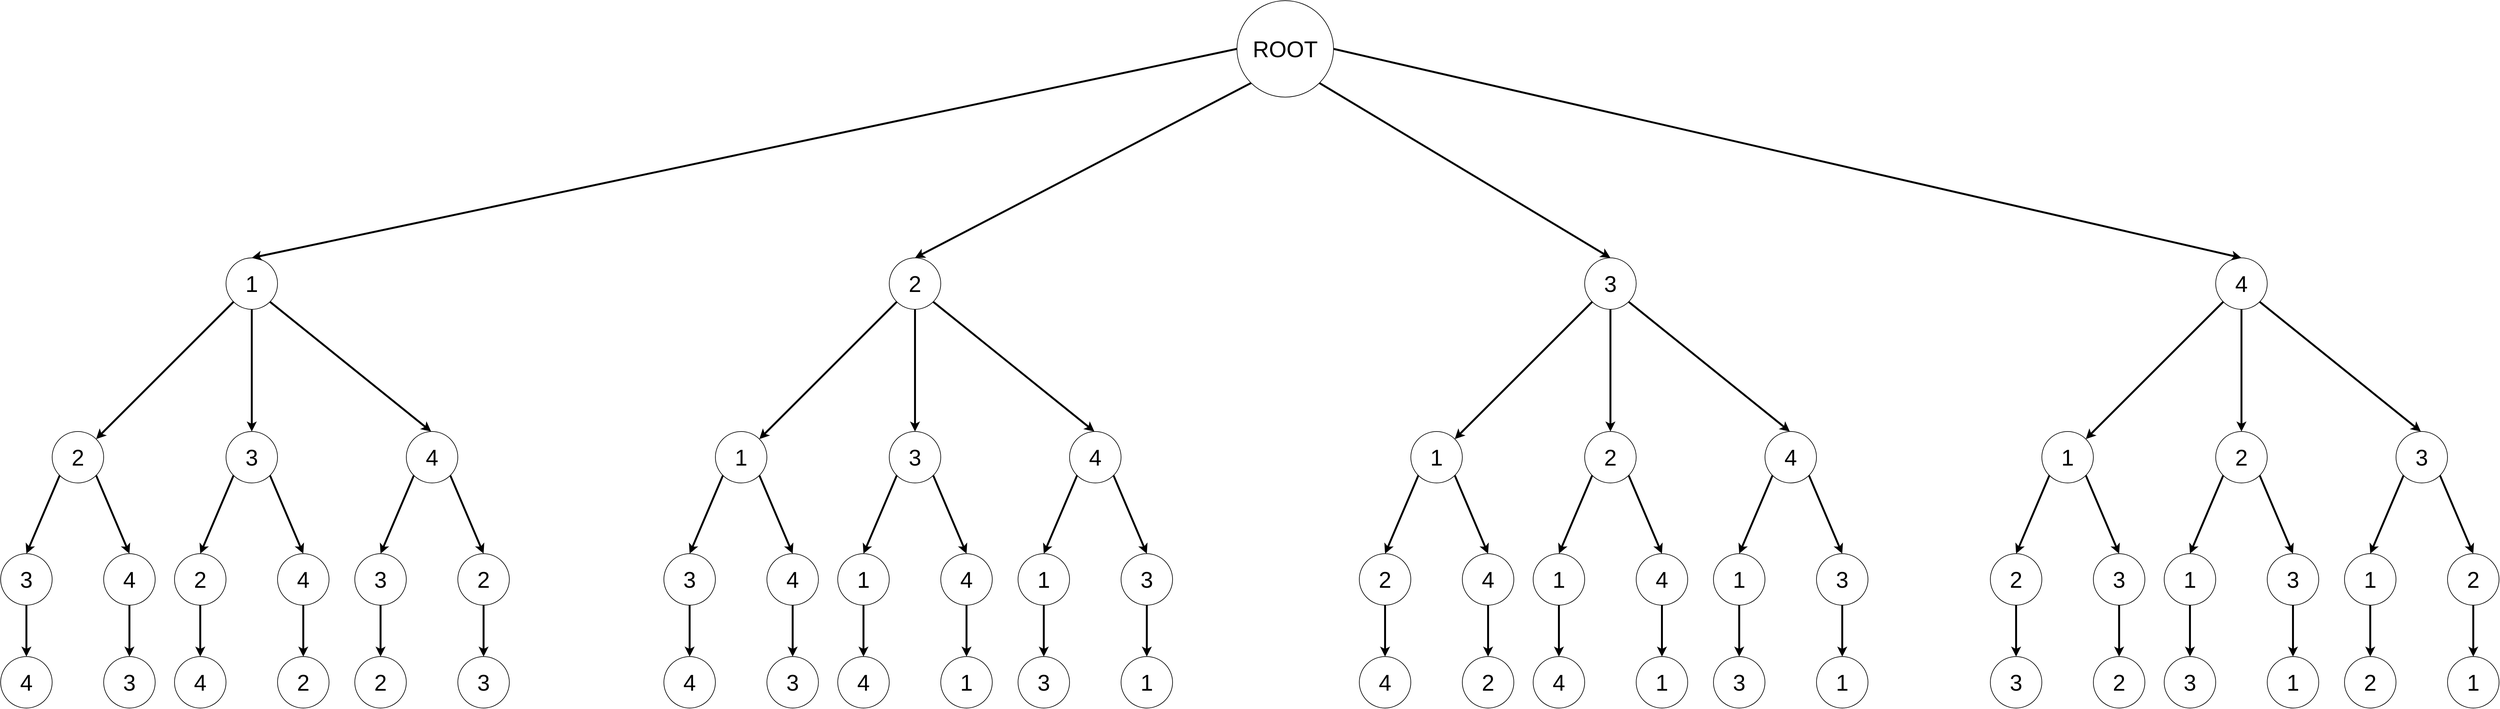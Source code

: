 <mxfile version="15.0.6" type="github">
  <diagram id="zNYDLqkDbU4kf4VKf8JR" name="Page-1">
    <mxGraphModel dx="3655" dy="2548" grid="1" gridSize="10" guides="1" tooltips="1" connect="1" arrows="1" fold="1" page="1" pageScale="1" pageWidth="850" pageHeight="1100" math="0" shadow="0">
      <root>
        <mxCell id="0" />
        <mxCell id="1" parent="0" />
        <mxCell id="mJbxCkgHBfYPzWmktXoz-1" value="&lt;font style=&quot;font-size: 35px;&quot;&gt;ROOT&lt;/font&gt;" style="ellipse;whiteSpace=wrap;html=1;aspect=fixed;fontSize=35;fontStyle=0" vertex="1" parent="1">
          <mxGeometry x="330" y="-150" width="150" height="150" as="geometry" />
        </mxCell>
        <mxCell id="mJbxCkgHBfYPzWmktXoz-2" value="1" style="ellipse;whiteSpace=wrap;html=1;aspect=fixed;fontSize=35;fontStyle=0" vertex="1" parent="1">
          <mxGeometry x="-1240" y="250" width="80" height="80" as="geometry" />
        </mxCell>
        <mxCell id="mJbxCkgHBfYPzWmktXoz-22" value="2" style="ellipse;whiteSpace=wrap;html=1;aspect=fixed;fontSize=35;fontStyle=0" vertex="1" parent="1">
          <mxGeometry x="-1510" y="520" width="80" height="80" as="geometry" />
        </mxCell>
        <mxCell id="mJbxCkgHBfYPzWmktXoz-30" value="" style="endArrow=classic;html=1;strokeColor=#000000;strokeWidth=3;entryX=1;entryY=0;entryDx=0;entryDy=0;exitX=0;exitY=1;exitDx=0;exitDy=0;fontStyle=0" edge="1" parent="1" source="mJbxCkgHBfYPzWmktXoz-2" target="mJbxCkgHBfYPzWmktXoz-22">
          <mxGeometry width="50" height="50" relative="1" as="geometry">
            <mxPoint x="-1200" y="330" as="sourcePoint" />
            <mxPoint x="-1260" y="350" as="targetPoint" />
          </mxGeometry>
        </mxCell>
        <mxCell id="mJbxCkgHBfYPzWmktXoz-211" value="" style="edgeStyle=orthogonalEdgeStyle;rounded=0;sketch=0;jumpStyle=none;orthogonalLoop=1;jettySize=auto;html=1;fontSize=25;strokeColor=#000000;strokeWidth=3;fontStyle=0" edge="1" parent="1" source="mJbxCkgHBfYPzWmktXoz-106" target="mJbxCkgHBfYPzWmktXoz-210">
          <mxGeometry relative="1" as="geometry" />
        </mxCell>
        <mxCell id="mJbxCkgHBfYPzWmktXoz-106" value="3" style="ellipse;whiteSpace=wrap;html=1;aspect=fixed;fontSize=35;fontStyle=0" vertex="1" parent="1">
          <mxGeometry x="-1590" y="710" width="80" height="80" as="geometry" />
        </mxCell>
        <mxCell id="mJbxCkgHBfYPzWmktXoz-213" value="" style="edgeStyle=orthogonalEdgeStyle;rounded=0;sketch=0;jumpStyle=none;orthogonalLoop=1;jettySize=auto;html=1;fontSize=25;strokeColor=#000000;strokeWidth=3;fontStyle=0" edge="1" parent="1" source="mJbxCkgHBfYPzWmktXoz-107" target="mJbxCkgHBfYPzWmktXoz-212">
          <mxGeometry relative="1" as="geometry" />
        </mxCell>
        <mxCell id="mJbxCkgHBfYPzWmktXoz-107" value="4" style="ellipse;whiteSpace=wrap;html=1;aspect=fixed;fontSize=35;fontStyle=0" vertex="1" parent="1">
          <mxGeometry x="-1430" y="710" width="80" height="80" as="geometry" />
        </mxCell>
        <mxCell id="mJbxCkgHBfYPzWmktXoz-108" value="" style="endArrow=classic;html=1;strokeColor=#000000;strokeWidth=3;entryX=0.5;entryY=0;entryDx=0;entryDy=0;exitX=0;exitY=1;exitDx=0;exitDy=0;fontStyle=0" edge="1" parent="1" source="mJbxCkgHBfYPzWmktXoz-22" target="mJbxCkgHBfYPzWmktXoz-106">
          <mxGeometry width="50" height="50" relative="1" as="geometry">
            <mxPoint x="-1178.284" y="328.284" as="sourcePoint" />
            <mxPoint x="-1431.716" y="541.716" as="targetPoint" />
          </mxGeometry>
        </mxCell>
        <mxCell id="mJbxCkgHBfYPzWmktXoz-109" value="" style="endArrow=classic;html=1;strokeColor=#000000;strokeWidth=3;entryX=0.5;entryY=0;entryDx=0;entryDy=0;exitX=1;exitY=1;exitDx=0;exitDy=0;fontStyle=0" edge="1" parent="1" source="mJbxCkgHBfYPzWmktXoz-22">
          <mxGeometry width="50" height="50" relative="1" as="geometry">
            <mxPoint x="-1338.284" y="588.284" as="sourcePoint" />
            <mxPoint x="-1390" y="710" as="targetPoint" />
          </mxGeometry>
        </mxCell>
        <mxCell id="mJbxCkgHBfYPzWmktXoz-111" value="3" style="ellipse;whiteSpace=wrap;html=1;aspect=fixed;fontSize=35;fontStyle=0" vertex="1" parent="1">
          <mxGeometry x="-1240" y="520" width="80" height="80" as="geometry" />
        </mxCell>
        <mxCell id="mJbxCkgHBfYPzWmktXoz-215" value="" style="edgeStyle=orthogonalEdgeStyle;rounded=0;sketch=0;jumpStyle=none;orthogonalLoop=1;jettySize=auto;html=1;fontSize=25;strokeColor=#000000;strokeWidth=3;fontStyle=0" edge="1" parent="1" source="mJbxCkgHBfYPzWmktXoz-112" target="mJbxCkgHBfYPzWmktXoz-214">
          <mxGeometry relative="1" as="geometry" />
        </mxCell>
        <mxCell id="mJbxCkgHBfYPzWmktXoz-112" value="2" style="ellipse;whiteSpace=wrap;html=1;aspect=fixed;fontSize=35;fontStyle=0" vertex="1" parent="1">
          <mxGeometry x="-1320" y="710" width="80" height="80" as="geometry" />
        </mxCell>
        <mxCell id="mJbxCkgHBfYPzWmktXoz-217" value="" style="edgeStyle=orthogonalEdgeStyle;rounded=0;sketch=0;jumpStyle=none;orthogonalLoop=1;jettySize=auto;html=1;fontSize=25;strokeColor=#000000;strokeWidth=3;fontStyle=0" edge="1" parent="1" source="mJbxCkgHBfYPzWmktXoz-113" target="mJbxCkgHBfYPzWmktXoz-216">
          <mxGeometry relative="1" as="geometry" />
        </mxCell>
        <mxCell id="mJbxCkgHBfYPzWmktXoz-113" value="4" style="ellipse;whiteSpace=wrap;html=1;aspect=fixed;fontSize=35;fontStyle=0" vertex="1" parent="1">
          <mxGeometry x="-1160" y="710" width="80" height="80" as="geometry" />
        </mxCell>
        <mxCell id="mJbxCkgHBfYPzWmktXoz-114" value="" style="endArrow=classic;html=1;strokeColor=#000000;strokeWidth=3;entryX=0.5;entryY=0;entryDx=0;entryDy=0;exitX=0;exitY=1;exitDx=0;exitDy=0;fontStyle=0" edge="1" parent="1" source="mJbxCkgHBfYPzWmktXoz-111" target="mJbxCkgHBfYPzWmktXoz-112">
          <mxGeometry width="50" height="50" relative="1" as="geometry">
            <mxPoint x="-908.284" y="328.284" as="sourcePoint" />
            <mxPoint x="-1161.716" y="541.716" as="targetPoint" />
          </mxGeometry>
        </mxCell>
        <mxCell id="mJbxCkgHBfYPzWmktXoz-115" value="" style="endArrow=classic;html=1;strokeColor=#000000;strokeWidth=3;entryX=0.5;entryY=0;entryDx=0;entryDy=0;exitX=1;exitY=1;exitDx=0;exitDy=0;fontStyle=0" edge="1" parent="1" source="mJbxCkgHBfYPzWmktXoz-111">
          <mxGeometry width="50" height="50" relative="1" as="geometry">
            <mxPoint x="-1068.284" y="588.284" as="sourcePoint" />
            <mxPoint x="-1120" y="710" as="targetPoint" />
          </mxGeometry>
        </mxCell>
        <mxCell id="mJbxCkgHBfYPzWmktXoz-116" value="4" style="ellipse;whiteSpace=wrap;html=1;aspect=fixed;fontSize=35;fontStyle=0" vertex="1" parent="1">
          <mxGeometry x="-960" y="520" width="80" height="80" as="geometry" />
        </mxCell>
        <mxCell id="mJbxCkgHBfYPzWmktXoz-219" value="" style="edgeStyle=orthogonalEdgeStyle;rounded=0;sketch=0;jumpStyle=none;orthogonalLoop=1;jettySize=auto;html=1;fontSize=25;strokeColor=#000000;strokeWidth=3;fontStyle=0" edge="1" parent="1" source="mJbxCkgHBfYPzWmktXoz-117" target="mJbxCkgHBfYPzWmktXoz-218">
          <mxGeometry relative="1" as="geometry" />
        </mxCell>
        <mxCell id="mJbxCkgHBfYPzWmktXoz-117" value="3" style="ellipse;whiteSpace=wrap;html=1;aspect=fixed;fontSize=35;fontStyle=0" vertex="1" parent="1">
          <mxGeometry x="-1040" y="710" width="80" height="80" as="geometry" />
        </mxCell>
        <mxCell id="mJbxCkgHBfYPzWmktXoz-221" value="" style="edgeStyle=orthogonalEdgeStyle;rounded=0;sketch=0;jumpStyle=none;orthogonalLoop=1;jettySize=auto;html=1;fontSize=25;strokeColor=#000000;strokeWidth=3;fontStyle=0" edge="1" parent="1" source="mJbxCkgHBfYPzWmktXoz-118" target="mJbxCkgHBfYPzWmktXoz-220">
          <mxGeometry relative="1" as="geometry" />
        </mxCell>
        <mxCell id="mJbxCkgHBfYPzWmktXoz-118" value="2" style="ellipse;whiteSpace=wrap;html=1;aspect=fixed;fontSize=35;fontStyle=0" vertex="1" parent="1">
          <mxGeometry x="-880" y="710" width="80" height="80" as="geometry" />
        </mxCell>
        <mxCell id="mJbxCkgHBfYPzWmktXoz-119" value="" style="endArrow=classic;html=1;strokeColor=#000000;strokeWidth=3;entryX=0.5;entryY=0;entryDx=0;entryDy=0;exitX=0;exitY=1;exitDx=0;exitDy=0;fontStyle=0" edge="1" parent="1" source="mJbxCkgHBfYPzWmktXoz-116" target="mJbxCkgHBfYPzWmktXoz-117">
          <mxGeometry width="50" height="50" relative="1" as="geometry">
            <mxPoint x="-628.284" y="328.284" as="sourcePoint" />
            <mxPoint x="-881.716" y="541.716" as="targetPoint" />
          </mxGeometry>
        </mxCell>
        <mxCell id="mJbxCkgHBfYPzWmktXoz-120" value="" style="endArrow=classic;html=1;strokeColor=#000000;strokeWidth=3;entryX=0.5;entryY=0;entryDx=0;entryDy=0;exitX=1;exitY=1;exitDx=0;exitDy=0;fontStyle=0" edge="1" parent="1" source="mJbxCkgHBfYPzWmktXoz-116">
          <mxGeometry width="50" height="50" relative="1" as="geometry">
            <mxPoint x="-788.284" y="588.284" as="sourcePoint" />
            <mxPoint x="-840" y="710" as="targetPoint" />
          </mxGeometry>
        </mxCell>
        <mxCell id="mJbxCkgHBfYPzWmktXoz-121" value="" style="endArrow=classic;html=1;strokeColor=#000000;strokeWidth=3;entryX=0.5;entryY=0;entryDx=0;entryDy=0;fontStyle=0" edge="1" parent="1" target="mJbxCkgHBfYPzWmktXoz-111">
          <mxGeometry width="50" height="50" relative="1" as="geometry">
            <mxPoint x="-1200" y="330" as="sourcePoint" />
            <mxPoint x="-1409.996" y="543.436" as="targetPoint" />
          </mxGeometry>
        </mxCell>
        <mxCell id="mJbxCkgHBfYPzWmktXoz-122" value="" style="endArrow=classic;html=1;strokeColor=#000000;strokeWidth=3;entryX=0.5;entryY=0;entryDx=0;entryDy=0;exitX=1;exitY=1;exitDx=0;exitDy=0;fontStyle=0" edge="1" parent="1" source="mJbxCkgHBfYPzWmktXoz-2">
          <mxGeometry width="50" height="50" relative="1" as="geometry">
            <mxPoint x="-921.43" y="330" as="sourcePoint" />
            <mxPoint x="-921.43" y="520" as="targetPoint" />
          </mxGeometry>
        </mxCell>
        <mxCell id="mJbxCkgHBfYPzWmktXoz-162" value="`" style="group;fontStyle=0;fontSize=35;" vertex="1" connectable="0" parent="1">
          <mxGeometry x="-560" y="250" width="790" height="540" as="geometry" />
        </mxCell>
        <mxCell id="mJbxCkgHBfYPzWmktXoz-143" value="2" style="ellipse;whiteSpace=wrap;html=1;aspect=fixed;fontSize=35;fontStyle=0" vertex="1" parent="mJbxCkgHBfYPzWmktXoz-162">
          <mxGeometry x="350" width="80" height="80" as="geometry" />
        </mxCell>
        <mxCell id="mJbxCkgHBfYPzWmktXoz-144" value="1" style="ellipse;whiteSpace=wrap;html=1;aspect=fixed;fontSize=35;fontStyle=0" vertex="1" parent="mJbxCkgHBfYPzWmktXoz-162">
          <mxGeometry x="80" y="270" width="80" height="80" as="geometry" />
        </mxCell>
        <mxCell id="mJbxCkgHBfYPzWmktXoz-145" value="" style="endArrow=classic;html=1;strokeColor=#000000;strokeWidth=3;entryX=1;entryY=0;entryDx=0;entryDy=0;exitX=0;exitY=1;exitDx=0;exitDy=0;fontStyle=0" edge="1" parent="mJbxCkgHBfYPzWmktXoz-162" source="mJbxCkgHBfYPzWmktXoz-143" target="mJbxCkgHBfYPzWmktXoz-144">
          <mxGeometry width="50" height="50" relative="1" as="geometry">
            <mxPoint x="390" y="80" as="sourcePoint" />
            <mxPoint x="330" y="100" as="targetPoint" />
          </mxGeometry>
        </mxCell>
        <mxCell id="mJbxCkgHBfYPzWmktXoz-146" value="3" style="ellipse;whiteSpace=wrap;html=1;aspect=fixed;fontSize=35;fontStyle=0" vertex="1" parent="mJbxCkgHBfYPzWmktXoz-162">
          <mxGeometry y="460" width="80" height="80" as="geometry" />
        </mxCell>
        <mxCell id="mJbxCkgHBfYPzWmktXoz-147" value="4" style="ellipse;whiteSpace=wrap;html=1;aspect=fixed;fontSize=35;fontStyle=0" vertex="1" parent="mJbxCkgHBfYPzWmktXoz-162">
          <mxGeometry x="160" y="460" width="80" height="80" as="geometry" />
        </mxCell>
        <mxCell id="mJbxCkgHBfYPzWmktXoz-148" value="" style="endArrow=classic;html=1;strokeColor=#000000;strokeWidth=3;entryX=0.5;entryY=0;entryDx=0;entryDy=0;exitX=0;exitY=1;exitDx=0;exitDy=0;fontStyle=0" edge="1" parent="mJbxCkgHBfYPzWmktXoz-162" source="mJbxCkgHBfYPzWmktXoz-144" target="mJbxCkgHBfYPzWmktXoz-146">
          <mxGeometry width="50" height="50" relative="1" as="geometry">
            <mxPoint x="411.716" y="78.284" as="sourcePoint" />
            <mxPoint x="158.284" y="291.716" as="targetPoint" />
          </mxGeometry>
        </mxCell>
        <mxCell id="mJbxCkgHBfYPzWmktXoz-149" value="" style="endArrow=classic;html=1;strokeColor=#000000;strokeWidth=3;entryX=0.5;entryY=0;entryDx=0;entryDy=0;exitX=1;exitY=1;exitDx=0;exitDy=0;fontStyle=0" edge="1" parent="mJbxCkgHBfYPzWmktXoz-162" source="mJbxCkgHBfYPzWmktXoz-144">
          <mxGeometry width="50" height="50" relative="1" as="geometry">
            <mxPoint x="251.716" y="338.284" as="sourcePoint" />
            <mxPoint x="200" y="460" as="targetPoint" />
          </mxGeometry>
        </mxCell>
        <mxCell id="mJbxCkgHBfYPzWmktXoz-150" value="3" style="ellipse;whiteSpace=wrap;html=1;aspect=fixed;fontSize=35;fontStyle=0" vertex="1" parent="mJbxCkgHBfYPzWmktXoz-162">
          <mxGeometry x="350" y="270" width="80" height="80" as="geometry" />
        </mxCell>
        <mxCell id="mJbxCkgHBfYPzWmktXoz-151" value="1" style="ellipse;whiteSpace=wrap;html=1;aspect=fixed;fontSize=35;fontStyle=0" vertex="1" parent="mJbxCkgHBfYPzWmktXoz-162">
          <mxGeometry x="270" y="460" width="80" height="80" as="geometry" />
        </mxCell>
        <mxCell id="mJbxCkgHBfYPzWmktXoz-152" value="4" style="ellipse;whiteSpace=wrap;html=1;aspect=fixed;fontSize=35;fontStyle=0" vertex="1" parent="mJbxCkgHBfYPzWmktXoz-162">
          <mxGeometry x="430" y="460" width="80" height="80" as="geometry" />
        </mxCell>
        <mxCell id="mJbxCkgHBfYPzWmktXoz-153" value="" style="endArrow=classic;html=1;strokeColor=#000000;strokeWidth=3;entryX=0.5;entryY=0;entryDx=0;entryDy=0;exitX=0;exitY=1;exitDx=0;exitDy=0;fontStyle=0" edge="1" parent="mJbxCkgHBfYPzWmktXoz-162" source="mJbxCkgHBfYPzWmktXoz-150" target="mJbxCkgHBfYPzWmktXoz-151">
          <mxGeometry width="50" height="50" relative="1" as="geometry">
            <mxPoint x="681.716" y="78.284" as="sourcePoint" />
            <mxPoint x="428.284" y="291.716" as="targetPoint" />
          </mxGeometry>
        </mxCell>
        <mxCell id="mJbxCkgHBfYPzWmktXoz-154" value="" style="endArrow=classic;html=1;strokeColor=#000000;strokeWidth=3;entryX=0.5;entryY=0;entryDx=0;entryDy=0;exitX=1;exitY=1;exitDx=0;exitDy=0;fontStyle=0" edge="1" parent="mJbxCkgHBfYPzWmktXoz-162" source="mJbxCkgHBfYPzWmktXoz-150">
          <mxGeometry width="50" height="50" relative="1" as="geometry">
            <mxPoint x="521.716" y="338.284" as="sourcePoint" />
            <mxPoint x="470" y="460" as="targetPoint" />
          </mxGeometry>
        </mxCell>
        <mxCell id="mJbxCkgHBfYPzWmktXoz-155" value="4" style="ellipse;whiteSpace=wrap;html=1;aspect=fixed;fontSize=35;fontStyle=0" vertex="1" parent="mJbxCkgHBfYPzWmktXoz-162">
          <mxGeometry x="630" y="270" width="80" height="80" as="geometry" />
        </mxCell>
        <mxCell id="mJbxCkgHBfYPzWmktXoz-156" value="1" style="ellipse;whiteSpace=wrap;html=1;aspect=fixed;fontSize=35;fontStyle=0" vertex="1" parent="mJbxCkgHBfYPzWmktXoz-162">
          <mxGeometry x="550" y="460" width="80" height="80" as="geometry" />
        </mxCell>
        <mxCell id="mJbxCkgHBfYPzWmktXoz-157" value="3" style="ellipse;whiteSpace=wrap;html=1;aspect=fixed;fontSize=35;fontStyle=0" vertex="1" parent="mJbxCkgHBfYPzWmktXoz-162">
          <mxGeometry x="710" y="460" width="80" height="80" as="geometry" />
        </mxCell>
        <mxCell id="mJbxCkgHBfYPzWmktXoz-158" value="" style="endArrow=classic;html=1;strokeColor=#000000;strokeWidth=3;entryX=0.5;entryY=0;entryDx=0;entryDy=0;exitX=0;exitY=1;exitDx=0;exitDy=0;fontStyle=0" edge="1" parent="mJbxCkgHBfYPzWmktXoz-162" source="mJbxCkgHBfYPzWmktXoz-155" target="mJbxCkgHBfYPzWmktXoz-156">
          <mxGeometry width="50" height="50" relative="1" as="geometry">
            <mxPoint x="961.716" y="78.284" as="sourcePoint" />
            <mxPoint x="708.284" y="291.716" as="targetPoint" />
          </mxGeometry>
        </mxCell>
        <mxCell id="mJbxCkgHBfYPzWmktXoz-159" value="" style="endArrow=classic;html=1;strokeColor=#000000;strokeWidth=3;entryX=0.5;entryY=0;entryDx=0;entryDy=0;exitX=1;exitY=1;exitDx=0;exitDy=0;fontStyle=0" edge="1" parent="mJbxCkgHBfYPzWmktXoz-162" source="mJbxCkgHBfYPzWmktXoz-155">
          <mxGeometry width="50" height="50" relative="1" as="geometry">
            <mxPoint x="801.716" y="338.284" as="sourcePoint" />
            <mxPoint x="750" y="460" as="targetPoint" />
          </mxGeometry>
        </mxCell>
        <mxCell id="mJbxCkgHBfYPzWmktXoz-160" value="" style="endArrow=classic;html=1;strokeColor=#000000;strokeWidth=3;entryX=0.5;entryY=0;entryDx=0;entryDy=0;fontStyle=0" edge="1" parent="mJbxCkgHBfYPzWmktXoz-162" target="mJbxCkgHBfYPzWmktXoz-150">
          <mxGeometry width="50" height="50" relative="1" as="geometry">
            <mxPoint x="390" y="80" as="sourcePoint" />
            <mxPoint x="180.004" y="293.436" as="targetPoint" />
          </mxGeometry>
        </mxCell>
        <mxCell id="mJbxCkgHBfYPzWmktXoz-161" value="" style="endArrow=classic;html=1;strokeColor=#000000;strokeWidth=3;entryX=0.5;entryY=0;entryDx=0;entryDy=0;exitX=1;exitY=1;exitDx=0;exitDy=0;fontStyle=0" edge="1" parent="mJbxCkgHBfYPzWmktXoz-162" source="mJbxCkgHBfYPzWmktXoz-143">
          <mxGeometry width="50" height="50" relative="1" as="geometry">
            <mxPoint x="668.57" y="80" as="sourcePoint" />
            <mxPoint x="668.57" y="270" as="targetPoint" />
          </mxGeometry>
        </mxCell>
        <mxCell id="mJbxCkgHBfYPzWmktXoz-203" value="" style="group;fontSize=35;fontStyle=0" vertex="1" connectable="0" parent="1">
          <mxGeometry x="520" y="250" width="1770" height="540" as="geometry" />
        </mxCell>
        <mxCell id="mJbxCkgHBfYPzWmktXoz-164" value="3" style="ellipse;whiteSpace=wrap;html=1;aspect=fixed;fontSize=35;fontStyle=0" vertex="1" parent="mJbxCkgHBfYPzWmktXoz-203">
          <mxGeometry x="350" width="80" height="80" as="geometry" />
        </mxCell>
        <mxCell id="mJbxCkgHBfYPzWmktXoz-165" value="1" style="ellipse;whiteSpace=wrap;html=1;aspect=fixed;fontSize=35;fontStyle=0" vertex="1" parent="mJbxCkgHBfYPzWmktXoz-203">
          <mxGeometry x="80" y="270" width="80" height="80" as="geometry" />
        </mxCell>
        <mxCell id="mJbxCkgHBfYPzWmktXoz-166" value="" style="endArrow=classic;html=1;strokeColor=#000000;strokeWidth=3;entryX=1;entryY=0;entryDx=0;entryDy=0;exitX=0;exitY=1;exitDx=0;exitDy=0;fontStyle=0" edge="1" parent="mJbxCkgHBfYPzWmktXoz-203" source="mJbxCkgHBfYPzWmktXoz-164" target="mJbxCkgHBfYPzWmktXoz-165">
          <mxGeometry width="50" height="50" relative="1" as="geometry">
            <mxPoint x="390" y="80" as="sourcePoint" />
            <mxPoint x="330" y="100" as="targetPoint" />
          </mxGeometry>
        </mxCell>
        <mxCell id="mJbxCkgHBfYPzWmktXoz-167" value="2" style="ellipse;whiteSpace=wrap;html=1;aspect=fixed;fontSize=35;fontStyle=0" vertex="1" parent="mJbxCkgHBfYPzWmktXoz-203">
          <mxGeometry y="460" width="80" height="80" as="geometry" />
        </mxCell>
        <mxCell id="mJbxCkgHBfYPzWmktXoz-168" value="4" style="ellipse;whiteSpace=wrap;html=1;aspect=fixed;fontSize=35;fontStyle=0" vertex="1" parent="mJbxCkgHBfYPzWmktXoz-203">
          <mxGeometry x="160" y="460" width="80" height="80" as="geometry" />
        </mxCell>
        <mxCell id="mJbxCkgHBfYPzWmktXoz-169" value="" style="endArrow=classic;html=1;strokeColor=#000000;strokeWidth=3;entryX=0.5;entryY=0;entryDx=0;entryDy=0;exitX=0;exitY=1;exitDx=0;exitDy=0;fontStyle=0" edge="1" parent="mJbxCkgHBfYPzWmktXoz-203" source="mJbxCkgHBfYPzWmktXoz-165" target="mJbxCkgHBfYPzWmktXoz-167">
          <mxGeometry width="50" height="50" relative="1" as="geometry">
            <mxPoint x="411.716" y="78.284" as="sourcePoint" />
            <mxPoint x="158.284" y="291.716" as="targetPoint" />
          </mxGeometry>
        </mxCell>
        <mxCell id="mJbxCkgHBfYPzWmktXoz-170" value="" style="endArrow=classic;html=1;strokeColor=#000000;strokeWidth=3;entryX=0.5;entryY=0;entryDx=0;entryDy=0;exitX=1;exitY=1;exitDx=0;exitDy=0;fontStyle=0" edge="1" parent="mJbxCkgHBfYPzWmktXoz-203" source="mJbxCkgHBfYPzWmktXoz-165">
          <mxGeometry width="50" height="50" relative="1" as="geometry">
            <mxPoint x="251.716" y="338.284" as="sourcePoint" />
            <mxPoint x="200" y="460" as="targetPoint" />
          </mxGeometry>
        </mxCell>
        <mxCell id="mJbxCkgHBfYPzWmktXoz-171" value="2" style="ellipse;whiteSpace=wrap;html=1;aspect=fixed;fontSize=35;fontStyle=0" vertex="1" parent="mJbxCkgHBfYPzWmktXoz-203">
          <mxGeometry x="350" y="270" width="80" height="80" as="geometry" />
        </mxCell>
        <mxCell id="mJbxCkgHBfYPzWmktXoz-172" value="1" style="ellipse;whiteSpace=wrap;html=1;aspect=fixed;fontSize=35;fontStyle=0" vertex="1" parent="mJbxCkgHBfYPzWmktXoz-203">
          <mxGeometry x="270" y="460" width="80" height="80" as="geometry" />
        </mxCell>
        <mxCell id="mJbxCkgHBfYPzWmktXoz-173" value="4" style="ellipse;whiteSpace=wrap;html=1;aspect=fixed;fontSize=35;fontStyle=0" vertex="1" parent="mJbxCkgHBfYPzWmktXoz-203">
          <mxGeometry x="430" y="460" width="80" height="80" as="geometry" />
        </mxCell>
        <mxCell id="mJbxCkgHBfYPzWmktXoz-174" value="" style="endArrow=classic;html=1;strokeColor=#000000;strokeWidth=3;entryX=0.5;entryY=0;entryDx=0;entryDy=0;exitX=0;exitY=1;exitDx=0;exitDy=0;fontStyle=0" edge="1" parent="mJbxCkgHBfYPzWmktXoz-203" source="mJbxCkgHBfYPzWmktXoz-171" target="mJbxCkgHBfYPzWmktXoz-172">
          <mxGeometry width="50" height="50" relative="1" as="geometry">
            <mxPoint x="681.716" y="78.284" as="sourcePoint" />
            <mxPoint x="428.284" y="291.716" as="targetPoint" />
          </mxGeometry>
        </mxCell>
        <mxCell id="mJbxCkgHBfYPzWmktXoz-175" value="" style="endArrow=classic;html=1;strokeColor=#000000;strokeWidth=3;entryX=0.5;entryY=0;entryDx=0;entryDy=0;exitX=1;exitY=1;exitDx=0;exitDy=0;fontStyle=0" edge="1" parent="mJbxCkgHBfYPzWmktXoz-203" source="mJbxCkgHBfYPzWmktXoz-171">
          <mxGeometry width="50" height="50" relative="1" as="geometry">
            <mxPoint x="521.716" y="338.284" as="sourcePoint" />
            <mxPoint x="470" y="460" as="targetPoint" />
          </mxGeometry>
        </mxCell>
        <mxCell id="mJbxCkgHBfYPzWmktXoz-176" value="4" style="ellipse;whiteSpace=wrap;html=1;aspect=fixed;fontSize=35;fontStyle=0" vertex="1" parent="mJbxCkgHBfYPzWmktXoz-203">
          <mxGeometry x="630" y="270" width="80" height="80" as="geometry" />
        </mxCell>
        <mxCell id="mJbxCkgHBfYPzWmktXoz-177" value="1" style="ellipse;whiteSpace=wrap;html=1;aspect=fixed;fontSize=35;fontStyle=0" vertex="1" parent="mJbxCkgHBfYPzWmktXoz-203">
          <mxGeometry x="550" y="460" width="80" height="80" as="geometry" />
        </mxCell>
        <mxCell id="mJbxCkgHBfYPzWmktXoz-178" value="3" style="ellipse;whiteSpace=wrap;html=1;aspect=fixed;fontSize=35;fontStyle=0" vertex="1" parent="mJbxCkgHBfYPzWmktXoz-203">
          <mxGeometry x="710" y="460" width="80" height="80" as="geometry" />
        </mxCell>
        <mxCell id="mJbxCkgHBfYPzWmktXoz-179" value="" style="endArrow=classic;html=1;strokeColor=#000000;strokeWidth=3;entryX=0.5;entryY=0;entryDx=0;entryDy=0;exitX=0;exitY=1;exitDx=0;exitDy=0;fontStyle=0" edge="1" parent="mJbxCkgHBfYPzWmktXoz-203" source="mJbxCkgHBfYPzWmktXoz-176" target="mJbxCkgHBfYPzWmktXoz-177">
          <mxGeometry width="50" height="50" relative="1" as="geometry">
            <mxPoint x="961.716" y="78.284" as="sourcePoint" />
            <mxPoint x="708.284" y="291.716" as="targetPoint" />
          </mxGeometry>
        </mxCell>
        <mxCell id="mJbxCkgHBfYPzWmktXoz-180" value="" style="endArrow=classic;html=1;strokeColor=#000000;strokeWidth=3;entryX=0.5;entryY=0;entryDx=0;entryDy=0;exitX=1;exitY=1;exitDx=0;exitDy=0;fontStyle=0" edge="1" parent="mJbxCkgHBfYPzWmktXoz-203" source="mJbxCkgHBfYPzWmktXoz-176">
          <mxGeometry width="50" height="50" relative="1" as="geometry">
            <mxPoint x="801.716" y="338.284" as="sourcePoint" />
            <mxPoint x="750" y="460" as="targetPoint" />
          </mxGeometry>
        </mxCell>
        <mxCell id="mJbxCkgHBfYPzWmktXoz-181" value="" style="endArrow=classic;html=1;strokeColor=#000000;strokeWidth=3;entryX=0.5;entryY=0;entryDx=0;entryDy=0;fontStyle=0" edge="1" parent="mJbxCkgHBfYPzWmktXoz-203" target="mJbxCkgHBfYPzWmktXoz-171">
          <mxGeometry width="50" height="50" relative="1" as="geometry">
            <mxPoint x="390" y="80" as="sourcePoint" />
            <mxPoint x="180.004" y="293.436" as="targetPoint" />
          </mxGeometry>
        </mxCell>
        <mxCell id="mJbxCkgHBfYPzWmktXoz-182" value="" style="endArrow=classic;html=1;strokeColor=#000000;strokeWidth=3;entryX=0.5;entryY=0;entryDx=0;entryDy=0;exitX=1;exitY=1;exitDx=0;exitDy=0;fontStyle=0" edge="1" parent="mJbxCkgHBfYPzWmktXoz-203" source="mJbxCkgHBfYPzWmktXoz-164">
          <mxGeometry width="50" height="50" relative="1" as="geometry">
            <mxPoint x="668.57" y="80" as="sourcePoint" />
            <mxPoint x="668.57" y="270" as="targetPoint" />
          </mxGeometry>
        </mxCell>
        <mxCell id="mJbxCkgHBfYPzWmktXoz-183" value="" style="group;fontStyle=0;fontSize=35;" vertex="1" connectable="0" parent="mJbxCkgHBfYPzWmktXoz-203">
          <mxGeometry x="980" width="790" height="540" as="geometry" />
        </mxCell>
        <mxCell id="mJbxCkgHBfYPzWmktXoz-184" value="4" style="ellipse;whiteSpace=wrap;html=1;aspect=fixed;fontSize=35;fontStyle=0" vertex="1" parent="mJbxCkgHBfYPzWmktXoz-183">
          <mxGeometry x="350" width="80" height="80" as="geometry" />
        </mxCell>
        <mxCell id="mJbxCkgHBfYPzWmktXoz-185" value="1" style="ellipse;whiteSpace=wrap;html=1;aspect=fixed;fontSize=35;fontStyle=0" vertex="1" parent="mJbxCkgHBfYPzWmktXoz-183">
          <mxGeometry x="80" y="270" width="80" height="80" as="geometry" />
        </mxCell>
        <mxCell id="mJbxCkgHBfYPzWmktXoz-186" value="" style="endArrow=classic;html=1;strokeColor=#000000;strokeWidth=3;entryX=1;entryY=0;entryDx=0;entryDy=0;exitX=0;exitY=1;exitDx=0;exitDy=0;fontStyle=0" edge="1" parent="mJbxCkgHBfYPzWmktXoz-183" source="mJbxCkgHBfYPzWmktXoz-184" target="mJbxCkgHBfYPzWmktXoz-185">
          <mxGeometry width="50" height="50" relative="1" as="geometry">
            <mxPoint x="390" y="80" as="sourcePoint" />
            <mxPoint x="330" y="100" as="targetPoint" />
          </mxGeometry>
        </mxCell>
        <mxCell id="mJbxCkgHBfYPzWmktXoz-187" value="2" style="ellipse;whiteSpace=wrap;html=1;aspect=fixed;fontSize=35;fontStyle=0" vertex="1" parent="mJbxCkgHBfYPzWmktXoz-183">
          <mxGeometry y="460" width="80" height="80" as="geometry" />
        </mxCell>
        <mxCell id="mJbxCkgHBfYPzWmktXoz-188" value="3" style="ellipse;whiteSpace=wrap;html=1;aspect=fixed;fontSize=35;fontStyle=0" vertex="1" parent="mJbxCkgHBfYPzWmktXoz-183">
          <mxGeometry x="160" y="460" width="80" height="80" as="geometry" />
        </mxCell>
        <mxCell id="mJbxCkgHBfYPzWmktXoz-189" value="" style="endArrow=classic;html=1;strokeColor=#000000;strokeWidth=3;entryX=0.5;entryY=0;entryDx=0;entryDy=0;exitX=0;exitY=1;exitDx=0;exitDy=0;fontStyle=0" edge="1" parent="mJbxCkgHBfYPzWmktXoz-183" source="mJbxCkgHBfYPzWmktXoz-185" target="mJbxCkgHBfYPzWmktXoz-187">
          <mxGeometry width="50" height="50" relative="1" as="geometry">
            <mxPoint x="411.716" y="78.284" as="sourcePoint" />
            <mxPoint x="158.284" y="291.716" as="targetPoint" />
          </mxGeometry>
        </mxCell>
        <mxCell id="mJbxCkgHBfYPzWmktXoz-190" value="" style="endArrow=classic;html=1;strokeColor=#000000;strokeWidth=3;entryX=0.5;entryY=0;entryDx=0;entryDy=0;exitX=1;exitY=1;exitDx=0;exitDy=0;fontStyle=0" edge="1" parent="mJbxCkgHBfYPzWmktXoz-183" source="mJbxCkgHBfYPzWmktXoz-185">
          <mxGeometry width="50" height="50" relative="1" as="geometry">
            <mxPoint x="251.716" y="338.284" as="sourcePoint" />
            <mxPoint x="200" y="460" as="targetPoint" />
          </mxGeometry>
        </mxCell>
        <mxCell id="mJbxCkgHBfYPzWmktXoz-191" value="2" style="ellipse;whiteSpace=wrap;html=1;aspect=fixed;fontSize=35;fontStyle=0" vertex="1" parent="mJbxCkgHBfYPzWmktXoz-183">
          <mxGeometry x="350" y="270" width="80" height="80" as="geometry" />
        </mxCell>
        <mxCell id="mJbxCkgHBfYPzWmktXoz-192" value="1" style="ellipse;whiteSpace=wrap;html=1;aspect=fixed;fontSize=35;fontStyle=0" vertex="1" parent="mJbxCkgHBfYPzWmktXoz-183">
          <mxGeometry x="270" y="460" width="80" height="80" as="geometry" />
        </mxCell>
        <mxCell id="mJbxCkgHBfYPzWmktXoz-193" value="3" style="ellipse;whiteSpace=wrap;html=1;aspect=fixed;fontSize=35;fontStyle=0" vertex="1" parent="mJbxCkgHBfYPzWmktXoz-183">
          <mxGeometry x="430" y="460" width="80" height="80" as="geometry" />
        </mxCell>
        <mxCell id="mJbxCkgHBfYPzWmktXoz-194" value="" style="endArrow=classic;html=1;strokeColor=#000000;strokeWidth=3;entryX=0.5;entryY=0;entryDx=0;entryDy=0;exitX=0;exitY=1;exitDx=0;exitDy=0;fontStyle=0" edge="1" parent="mJbxCkgHBfYPzWmktXoz-183" source="mJbxCkgHBfYPzWmktXoz-191" target="mJbxCkgHBfYPzWmktXoz-192">
          <mxGeometry width="50" height="50" relative="1" as="geometry">
            <mxPoint x="681.716" y="78.284" as="sourcePoint" />
            <mxPoint x="428.284" y="291.716" as="targetPoint" />
          </mxGeometry>
        </mxCell>
        <mxCell id="mJbxCkgHBfYPzWmktXoz-195" value="" style="endArrow=classic;html=1;strokeColor=#000000;strokeWidth=3;entryX=0.5;entryY=0;entryDx=0;entryDy=0;exitX=1;exitY=1;exitDx=0;exitDy=0;fontStyle=0" edge="1" parent="mJbxCkgHBfYPzWmktXoz-183" source="mJbxCkgHBfYPzWmktXoz-191">
          <mxGeometry width="50" height="50" relative="1" as="geometry">
            <mxPoint x="521.716" y="338.284" as="sourcePoint" />
            <mxPoint x="470" y="460" as="targetPoint" />
          </mxGeometry>
        </mxCell>
        <mxCell id="mJbxCkgHBfYPzWmktXoz-196" value="3" style="ellipse;whiteSpace=wrap;html=1;aspect=fixed;fontSize=35;fontStyle=0" vertex="1" parent="mJbxCkgHBfYPzWmktXoz-183">
          <mxGeometry x="630" y="270" width="80" height="80" as="geometry" />
        </mxCell>
        <mxCell id="mJbxCkgHBfYPzWmktXoz-197" value="1" style="ellipse;whiteSpace=wrap;html=1;aspect=fixed;fontSize=35;fontStyle=0" vertex="1" parent="mJbxCkgHBfYPzWmktXoz-183">
          <mxGeometry x="550" y="460" width="80" height="80" as="geometry" />
        </mxCell>
        <mxCell id="mJbxCkgHBfYPzWmktXoz-198" value="2" style="ellipse;whiteSpace=wrap;html=1;aspect=fixed;fontSize=35;fontStyle=0" vertex="1" parent="mJbxCkgHBfYPzWmktXoz-183">
          <mxGeometry x="710" y="460" width="80" height="80" as="geometry" />
        </mxCell>
        <mxCell id="mJbxCkgHBfYPzWmktXoz-199" value="" style="endArrow=classic;html=1;strokeColor=#000000;strokeWidth=3;entryX=0.5;entryY=0;entryDx=0;entryDy=0;exitX=0;exitY=1;exitDx=0;exitDy=0;fontStyle=0" edge="1" parent="mJbxCkgHBfYPzWmktXoz-183" source="mJbxCkgHBfYPzWmktXoz-196" target="mJbxCkgHBfYPzWmktXoz-197">
          <mxGeometry width="50" height="50" relative="1" as="geometry">
            <mxPoint x="961.716" y="78.284" as="sourcePoint" />
            <mxPoint x="708.284" y="291.716" as="targetPoint" />
          </mxGeometry>
        </mxCell>
        <mxCell id="mJbxCkgHBfYPzWmktXoz-200" value="" style="endArrow=classic;html=1;strokeColor=#000000;strokeWidth=3;entryX=0.5;entryY=0;entryDx=0;entryDy=0;exitX=1;exitY=1;exitDx=0;exitDy=0;fontStyle=0" edge="1" parent="mJbxCkgHBfYPzWmktXoz-183" source="mJbxCkgHBfYPzWmktXoz-196">
          <mxGeometry width="50" height="50" relative="1" as="geometry">
            <mxPoint x="801.716" y="338.284" as="sourcePoint" />
            <mxPoint x="750" y="460" as="targetPoint" />
          </mxGeometry>
        </mxCell>
        <mxCell id="mJbxCkgHBfYPzWmktXoz-201" value="" style="endArrow=classic;html=1;strokeColor=#000000;strokeWidth=3;entryX=0.5;entryY=0;entryDx=0;entryDy=0;fontStyle=0" edge="1" parent="mJbxCkgHBfYPzWmktXoz-183" target="mJbxCkgHBfYPzWmktXoz-191">
          <mxGeometry width="50" height="50" relative="1" as="geometry">
            <mxPoint x="390" y="80" as="sourcePoint" />
            <mxPoint x="180.004" y="293.436" as="targetPoint" />
          </mxGeometry>
        </mxCell>
        <mxCell id="mJbxCkgHBfYPzWmktXoz-202" value="" style="endArrow=classic;html=1;strokeColor=#000000;strokeWidth=3;entryX=0.5;entryY=0;entryDx=0;entryDy=0;exitX=1;exitY=1;exitDx=0;exitDy=0;fontStyle=0" edge="1" parent="mJbxCkgHBfYPzWmktXoz-183" source="mJbxCkgHBfYPzWmktXoz-184">
          <mxGeometry width="50" height="50" relative="1" as="geometry">
            <mxPoint x="668.57" y="80" as="sourcePoint" />
            <mxPoint x="668.57" y="270" as="targetPoint" />
          </mxGeometry>
        </mxCell>
        <mxCell id="mJbxCkgHBfYPzWmktXoz-206" value="" style="endArrow=classic;html=1;fontSize=25;strokeColor=#000000;strokeWidth=3;exitX=0;exitY=0.5;exitDx=0;exitDy=0;entryX=0.5;entryY=0;entryDx=0;entryDy=0;fontStyle=0" edge="1" parent="1" source="mJbxCkgHBfYPzWmktXoz-1" target="mJbxCkgHBfYPzWmktXoz-2">
          <mxGeometry width="50" height="50" relative="1" as="geometry">
            <mxPoint x="-310" y="70" as="sourcePoint" />
            <mxPoint x="-260" y="20" as="targetPoint" />
          </mxGeometry>
        </mxCell>
        <mxCell id="mJbxCkgHBfYPzWmktXoz-207" value="" style="endArrow=classic;html=1;fontSize=25;strokeColor=#000000;strokeWidth=3;exitX=0;exitY=1;exitDx=0;exitDy=0;entryX=0.5;entryY=0;entryDx=0;entryDy=0;fontStyle=0" edge="1" parent="1" source="mJbxCkgHBfYPzWmktXoz-1" target="mJbxCkgHBfYPzWmktXoz-143">
          <mxGeometry width="50" height="50" relative="1" as="geometry">
            <mxPoint x="330" y="30" as="sourcePoint" />
            <mxPoint x="-1190" y="280" as="targetPoint" />
          </mxGeometry>
        </mxCell>
        <mxCell id="mJbxCkgHBfYPzWmktXoz-208" value="" style="endArrow=classic;html=1;fontSize=25;strokeColor=#000000;strokeWidth=3;exitX=1;exitY=1;exitDx=0;exitDy=0;entryX=0.5;entryY=0;entryDx=0;entryDy=0;fontStyle=0" edge="1" parent="1" source="mJbxCkgHBfYPzWmktXoz-1" target="mJbxCkgHBfYPzWmktXoz-164">
          <mxGeometry width="50" height="50" relative="1" as="geometry">
            <mxPoint x="410" y="40" as="sourcePoint" />
            <mxPoint x="-1110" y="290" as="targetPoint" />
          </mxGeometry>
        </mxCell>
        <mxCell id="mJbxCkgHBfYPzWmktXoz-209" value="" style="endArrow=classic;html=1;fontSize=25;strokeColor=#000000;strokeWidth=3;exitX=1;exitY=0.5;exitDx=0;exitDy=0;entryX=0.5;entryY=0;entryDx=0;entryDy=0;fontStyle=0" edge="1" parent="1" source="mJbxCkgHBfYPzWmktXoz-1" target="mJbxCkgHBfYPzWmktXoz-184">
          <mxGeometry width="50" height="50" relative="1" as="geometry">
            <mxPoint x="520" y="40" as="sourcePoint" />
            <mxPoint x="1360" y="140" as="targetPoint" />
          </mxGeometry>
        </mxCell>
        <mxCell id="mJbxCkgHBfYPzWmktXoz-210" value="4" style="ellipse;whiteSpace=wrap;html=1;aspect=fixed;fontSize=35;fontStyle=0" vertex="1" parent="1">
          <mxGeometry x="-1590" y="870" width="80" height="80" as="geometry" />
        </mxCell>
        <mxCell id="mJbxCkgHBfYPzWmktXoz-212" value="3" style="ellipse;whiteSpace=wrap;html=1;aspect=fixed;fontSize=35;fontStyle=0" vertex="1" parent="1">
          <mxGeometry x="-1430" y="870" width="80" height="80" as="geometry" />
        </mxCell>
        <mxCell id="mJbxCkgHBfYPzWmktXoz-214" value="4" style="ellipse;whiteSpace=wrap;html=1;aspect=fixed;fontSize=35;fontStyle=0" vertex="1" parent="1">
          <mxGeometry x="-1320" y="870" width="80" height="80" as="geometry" />
        </mxCell>
        <mxCell id="mJbxCkgHBfYPzWmktXoz-216" value="2" style="ellipse;whiteSpace=wrap;html=1;aspect=fixed;fontSize=35;fontStyle=0" vertex="1" parent="1">
          <mxGeometry x="-1160" y="870" width="80" height="80" as="geometry" />
        </mxCell>
        <mxCell id="mJbxCkgHBfYPzWmktXoz-218" value="2" style="ellipse;whiteSpace=wrap;html=1;aspect=fixed;fontSize=35;fontStyle=0" vertex="1" parent="1">
          <mxGeometry x="-1040" y="870" width="80" height="80" as="geometry" />
        </mxCell>
        <mxCell id="mJbxCkgHBfYPzWmktXoz-220" value="3" style="ellipse;whiteSpace=wrap;html=1;aspect=fixed;fontSize=35;fontStyle=0" vertex="1" parent="1">
          <mxGeometry x="-880" y="870" width="80" height="80" as="geometry" />
        </mxCell>
        <mxCell id="mJbxCkgHBfYPzWmktXoz-222" value="4" style="ellipse;whiteSpace=wrap;html=1;aspect=fixed;fontSize=35;fontStyle=0" vertex="1" parent="1">
          <mxGeometry x="-560" y="870" width="80" height="80" as="geometry" />
        </mxCell>
        <mxCell id="mJbxCkgHBfYPzWmktXoz-223" value="" style="edgeStyle=orthogonalEdgeStyle;rounded=0;sketch=0;jumpStyle=none;orthogonalLoop=1;jettySize=auto;html=1;fontSize=25;strokeColor=#000000;strokeWidth=3;fontStyle=0" edge="1" parent="1" source="mJbxCkgHBfYPzWmktXoz-146" target="mJbxCkgHBfYPzWmktXoz-222">
          <mxGeometry relative="1" as="geometry" />
        </mxCell>
        <mxCell id="mJbxCkgHBfYPzWmktXoz-224" value="3" style="ellipse;whiteSpace=wrap;html=1;aspect=fixed;fontSize=35;fontStyle=0" vertex="1" parent="1">
          <mxGeometry x="-400" y="870" width="80" height="80" as="geometry" />
        </mxCell>
        <mxCell id="mJbxCkgHBfYPzWmktXoz-225" value="" style="edgeStyle=orthogonalEdgeStyle;rounded=0;sketch=0;jumpStyle=none;orthogonalLoop=1;jettySize=auto;html=1;fontSize=25;strokeColor=#000000;strokeWidth=3;fontStyle=0" edge="1" parent="1" source="mJbxCkgHBfYPzWmktXoz-147" target="mJbxCkgHBfYPzWmktXoz-224">
          <mxGeometry relative="1" as="geometry" />
        </mxCell>
        <mxCell id="mJbxCkgHBfYPzWmktXoz-226" value="4" style="ellipse;whiteSpace=wrap;html=1;aspect=fixed;fontSize=35;fontStyle=0" vertex="1" parent="1">
          <mxGeometry x="-290" y="870" width="80" height="80" as="geometry" />
        </mxCell>
        <mxCell id="mJbxCkgHBfYPzWmktXoz-227" value="" style="edgeStyle=orthogonalEdgeStyle;rounded=0;sketch=0;jumpStyle=none;orthogonalLoop=1;jettySize=auto;html=1;fontSize=25;strokeColor=#000000;strokeWidth=3;fontStyle=0" edge="1" parent="1" source="mJbxCkgHBfYPzWmktXoz-151" target="mJbxCkgHBfYPzWmktXoz-226">
          <mxGeometry relative="1" as="geometry" />
        </mxCell>
        <mxCell id="mJbxCkgHBfYPzWmktXoz-228" value="1" style="ellipse;whiteSpace=wrap;html=1;aspect=fixed;fontSize=35;fontStyle=0" vertex="1" parent="1">
          <mxGeometry x="-130" y="870" width="80" height="80" as="geometry" />
        </mxCell>
        <mxCell id="mJbxCkgHBfYPzWmktXoz-229" value="" style="edgeStyle=orthogonalEdgeStyle;rounded=0;sketch=0;jumpStyle=none;orthogonalLoop=1;jettySize=auto;html=1;fontSize=25;strokeColor=#000000;strokeWidth=3;fontStyle=0" edge="1" parent="1" source="mJbxCkgHBfYPzWmktXoz-152" target="mJbxCkgHBfYPzWmktXoz-228">
          <mxGeometry relative="1" as="geometry" />
        </mxCell>
        <mxCell id="mJbxCkgHBfYPzWmktXoz-230" value="3" style="ellipse;whiteSpace=wrap;html=1;aspect=fixed;fontSize=35;fontStyle=0" vertex="1" parent="1">
          <mxGeometry x="-10" y="870" width="80" height="80" as="geometry" />
        </mxCell>
        <mxCell id="mJbxCkgHBfYPzWmktXoz-231" value="" style="edgeStyle=orthogonalEdgeStyle;rounded=0;sketch=0;jumpStyle=none;orthogonalLoop=1;jettySize=auto;html=1;fontSize=25;strokeColor=#000000;strokeWidth=3;fontStyle=0" edge="1" parent="1" source="mJbxCkgHBfYPzWmktXoz-156" target="mJbxCkgHBfYPzWmktXoz-230">
          <mxGeometry relative="1" as="geometry" />
        </mxCell>
        <mxCell id="mJbxCkgHBfYPzWmktXoz-232" value="1" style="ellipse;whiteSpace=wrap;html=1;aspect=fixed;fontSize=35;fontStyle=0" vertex="1" parent="1">
          <mxGeometry x="150" y="870" width="80" height="80" as="geometry" />
        </mxCell>
        <mxCell id="mJbxCkgHBfYPzWmktXoz-233" value="" style="edgeStyle=orthogonalEdgeStyle;rounded=0;sketch=0;jumpStyle=none;orthogonalLoop=1;jettySize=auto;html=1;fontSize=25;strokeColor=#000000;strokeWidth=3;fontStyle=0" edge="1" parent="1" source="mJbxCkgHBfYPzWmktXoz-157" target="mJbxCkgHBfYPzWmktXoz-232">
          <mxGeometry relative="1" as="geometry" />
        </mxCell>
        <mxCell id="mJbxCkgHBfYPzWmktXoz-234" value="4" style="ellipse;whiteSpace=wrap;html=1;aspect=fixed;fontSize=35;fontStyle=0" vertex="1" parent="1">
          <mxGeometry x="520" y="870" width="80" height="80" as="geometry" />
        </mxCell>
        <mxCell id="mJbxCkgHBfYPzWmktXoz-235" value="" style="edgeStyle=orthogonalEdgeStyle;rounded=0;sketch=0;jumpStyle=none;orthogonalLoop=1;jettySize=auto;html=1;fontSize=25;strokeColor=#000000;strokeWidth=3;fontStyle=0" edge="1" parent="1" source="mJbxCkgHBfYPzWmktXoz-167" target="mJbxCkgHBfYPzWmktXoz-234">
          <mxGeometry relative="1" as="geometry" />
        </mxCell>
        <mxCell id="mJbxCkgHBfYPzWmktXoz-236" value="2" style="ellipse;whiteSpace=wrap;html=1;aspect=fixed;fontSize=35;fontStyle=0" vertex="1" parent="1">
          <mxGeometry x="680" y="870" width="80" height="80" as="geometry" />
        </mxCell>
        <mxCell id="mJbxCkgHBfYPzWmktXoz-237" value="" style="edgeStyle=orthogonalEdgeStyle;rounded=0;sketch=0;jumpStyle=none;orthogonalLoop=1;jettySize=auto;html=1;fontSize=25;strokeColor=#000000;strokeWidth=3;fontStyle=0" edge="1" parent="1" source="mJbxCkgHBfYPzWmktXoz-168" target="mJbxCkgHBfYPzWmktXoz-236">
          <mxGeometry relative="1" as="geometry" />
        </mxCell>
        <mxCell id="mJbxCkgHBfYPzWmktXoz-238" value="4" style="ellipse;whiteSpace=wrap;html=1;aspect=fixed;fontSize=35;fontStyle=0" vertex="1" parent="1">
          <mxGeometry x="790" y="870" width="80" height="80" as="geometry" />
        </mxCell>
        <mxCell id="mJbxCkgHBfYPzWmktXoz-239" value="" style="edgeStyle=orthogonalEdgeStyle;rounded=0;sketch=0;jumpStyle=none;orthogonalLoop=1;jettySize=auto;html=1;fontSize=25;strokeColor=#000000;strokeWidth=3;fontStyle=0" edge="1" parent="1" source="mJbxCkgHBfYPzWmktXoz-172" target="mJbxCkgHBfYPzWmktXoz-238">
          <mxGeometry relative="1" as="geometry" />
        </mxCell>
        <mxCell id="mJbxCkgHBfYPzWmktXoz-240" value="1" style="ellipse;whiteSpace=wrap;html=1;aspect=fixed;fontSize=35;fontStyle=0" vertex="1" parent="1">
          <mxGeometry x="950" y="870" width="80" height="80" as="geometry" />
        </mxCell>
        <mxCell id="mJbxCkgHBfYPzWmktXoz-241" value="" style="edgeStyle=orthogonalEdgeStyle;rounded=0;sketch=0;jumpStyle=none;orthogonalLoop=1;jettySize=auto;html=1;fontSize=25;strokeColor=#000000;strokeWidth=3;fontStyle=0" edge="1" parent="1" source="mJbxCkgHBfYPzWmktXoz-173" target="mJbxCkgHBfYPzWmktXoz-240">
          <mxGeometry relative="1" as="geometry" />
        </mxCell>
        <mxCell id="mJbxCkgHBfYPzWmktXoz-242" value="3" style="ellipse;whiteSpace=wrap;html=1;aspect=fixed;fontSize=35;fontStyle=0" vertex="1" parent="1">
          <mxGeometry x="1070" y="870" width="80" height="80" as="geometry" />
        </mxCell>
        <mxCell id="mJbxCkgHBfYPzWmktXoz-243" value="" style="edgeStyle=orthogonalEdgeStyle;rounded=0;sketch=0;jumpStyle=none;orthogonalLoop=1;jettySize=auto;html=1;fontSize=25;strokeColor=#000000;strokeWidth=3;fontStyle=0" edge="1" parent="1" source="mJbxCkgHBfYPzWmktXoz-177" target="mJbxCkgHBfYPzWmktXoz-242">
          <mxGeometry relative="1" as="geometry" />
        </mxCell>
        <mxCell id="mJbxCkgHBfYPzWmktXoz-244" value="1" style="ellipse;whiteSpace=wrap;html=1;aspect=fixed;fontSize=35;fontStyle=0" vertex="1" parent="1">
          <mxGeometry x="1230" y="870" width="80" height="80" as="geometry" />
        </mxCell>
        <mxCell id="mJbxCkgHBfYPzWmktXoz-245" value="" style="edgeStyle=orthogonalEdgeStyle;rounded=0;sketch=0;jumpStyle=none;orthogonalLoop=1;jettySize=auto;html=1;fontSize=25;strokeColor=#000000;strokeWidth=3;fontStyle=0" edge="1" parent="1" source="mJbxCkgHBfYPzWmktXoz-178" target="mJbxCkgHBfYPzWmktXoz-244">
          <mxGeometry relative="1" as="geometry" />
        </mxCell>
        <mxCell id="mJbxCkgHBfYPzWmktXoz-246" value="3" style="ellipse;whiteSpace=wrap;html=1;aspect=fixed;fontSize=35;fontStyle=0" vertex="1" parent="1">
          <mxGeometry x="1500" y="870" width="80" height="80" as="geometry" />
        </mxCell>
        <mxCell id="mJbxCkgHBfYPzWmktXoz-247" value="" style="edgeStyle=orthogonalEdgeStyle;rounded=0;sketch=0;jumpStyle=none;orthogonalLoop=1;jettySize=auto;html=1;fontSize=25;strokeColor=#000000;strokeWidth=3;fontStyle=0" edge="1" parent="1" source="mJbxCkgHBfYPzWmktXoz-187" target="mJbxCkgHBfYPzWmktXoz-246">
          <mxGeometry relative="1" as="geometry" />
        </mxCell>
        <mxCell id="mJbxCkgHBfYPzWmktXoz-248" value="2" style="ellipse;whiteSpace=wrap;html=1;aspect=fixed;fontSize=35;fontStyle=0" vertex="1" parent="1">
          <mxGeometry x="1660" y="870" width="80" height="80" as="geometry" />
        </mxCell>
        <mxCell id="mJbxCkgHBfYPzWmktXoz-249" value="" style="edgeStyle=orthogonalEdgeStyle;rounded=0;sketch=0;jumpStyle=none;orthogonalLoop=1;jettySize=auto;html=1;fontSize=25;strokeColor=#000000;strokeWidth=3;fontStyle=0" edge="1" parent="1" source="mJbxCkgHBfYPzWmktXoz-188" target="mJbxCkgHBfYPzWmktXoz-248">
          <mxGeometry relative="1" as="geometry" />
        </mxCell>
        <mxCell id="mJbxCkgHBfYPzWmktXoz-250" value="3" style="ellipse;whiteSpace=wrap;html=1;aspect=fixed;fontSize=35;fontStyle=0" vertex="1" parent="1">
          <mxGeometry x="1770" y="870" width="80" height="80" as="geometry" />
        </mxCell>
        <mxCell id="mJbxCkgHBfYPzWmktXoz-251" value="" style="edgeStyle=orthogonalEdgeStyle;rounded=0;sketch=0;jumpStyle=none;orthogonalLoop=1;jettySize=auto;html=1;fontSize=25;strokeColor=#000000;strokeWidth=3;fontStyle=0" edge="1" parent="1" source="mJbxCkgHBfYPzWmktXoz-192" target="mJbxCkgHBfYPzWmktXoz-250">
          <mxGeometry relative="1" as="geometry" />
        </mxCell>
        <mxCell id="mJbxCkgHBfYPzWmktXoz-252" value="1" style="ellipse;whiteSpace=wrap;html=1;aspect=fixed;fontSize=35;fontStyle=0" vertex="1" parent="1">
          <mxGeometry x="1930" y="870" width="80" height="80" as="geometry" />
        </mxCell>
        <mxCell id="mJbxCkgHBfYPzWmktXoz-253" value="" style="edgeStyle=orthogonalEdgeStyle;rounded=0;sketch=0;jumpStyle=none;orthogonalLoop=1;jettySize=auto;html=1;fontSize=25;strokeColor=#000000;strokeWidth=3;fontStyle=0" edge="1" parent="1" source="mJbxCkgHBfYPzWmktXoz-193" target="mJbxCkgHBfYPzWmktXoz-252">
          <mxGeometry relative="1" as="geometry" />
        </mxCell>
        <mxCell id="mJbxCkgHBfYPzWmktXoz-254" value="2" style="ellipse;whiteSpace=wrap;html=1;aspect=fixed;fontSize=35;fontStyle=0" vertex="1" parent="1">
          <mxGeometry x="2050" y="870" width="80" height="80" as="geometry" />
        </mxCell>
        <mxCell id="mJbxCkgHBfYPzWmktXoz-255" value="" style="edgeStyle=orthogonalEdgeStyle;rounded=0;sketch=0;jumpStyle=none;orthogonalLoop=1;jettySize=auto;html=1;fontSize=25;strokeColor=#000000;strokeWidth=3;fontStyle=0" edge="1" parent="1" source="mJbxCkgHBfYPzWmktXoz-197" target="mJbxCkgHBfYPzWmktXoz-254">
          <mxGeometry relative="1" as="geometry" />
        </mxCell>
        <mxCell id="mJbxCkgHBfYPzWmktXoz-256" value="1" style="ellipse;whiteSpace=wrap;html=1;aspect=fixed;fontSize=35;fontStyle=0" vertex="1" parent="1">
          <mxGeometry x="2210" y="870" width="80" height="80" as="geometry" />
        </mxCell>
        <mxCell id="mJbxCkgHBfYPzWmktXoz-257" value="" style="edgeStyle=orthogonalEdgeStyle;rounded=0;sketch=0;jumpStyle=none;orthogonalLoop=1;jettySize=auto;html=1;fontSize=25;strokeColor=#000000;strokeWidth=3;fontStyle=0" edge="1" parent="1" source="mJbxCkgHBfYPzWmktXoz-198" target="mJbxCkgHBfYPzWmktXoz-256">
          <mxGeometry relative="1" as="geometry" />
        </mxCell>
      </root>
    </mxGraphModel>
  </diagram>
</mxfile>

